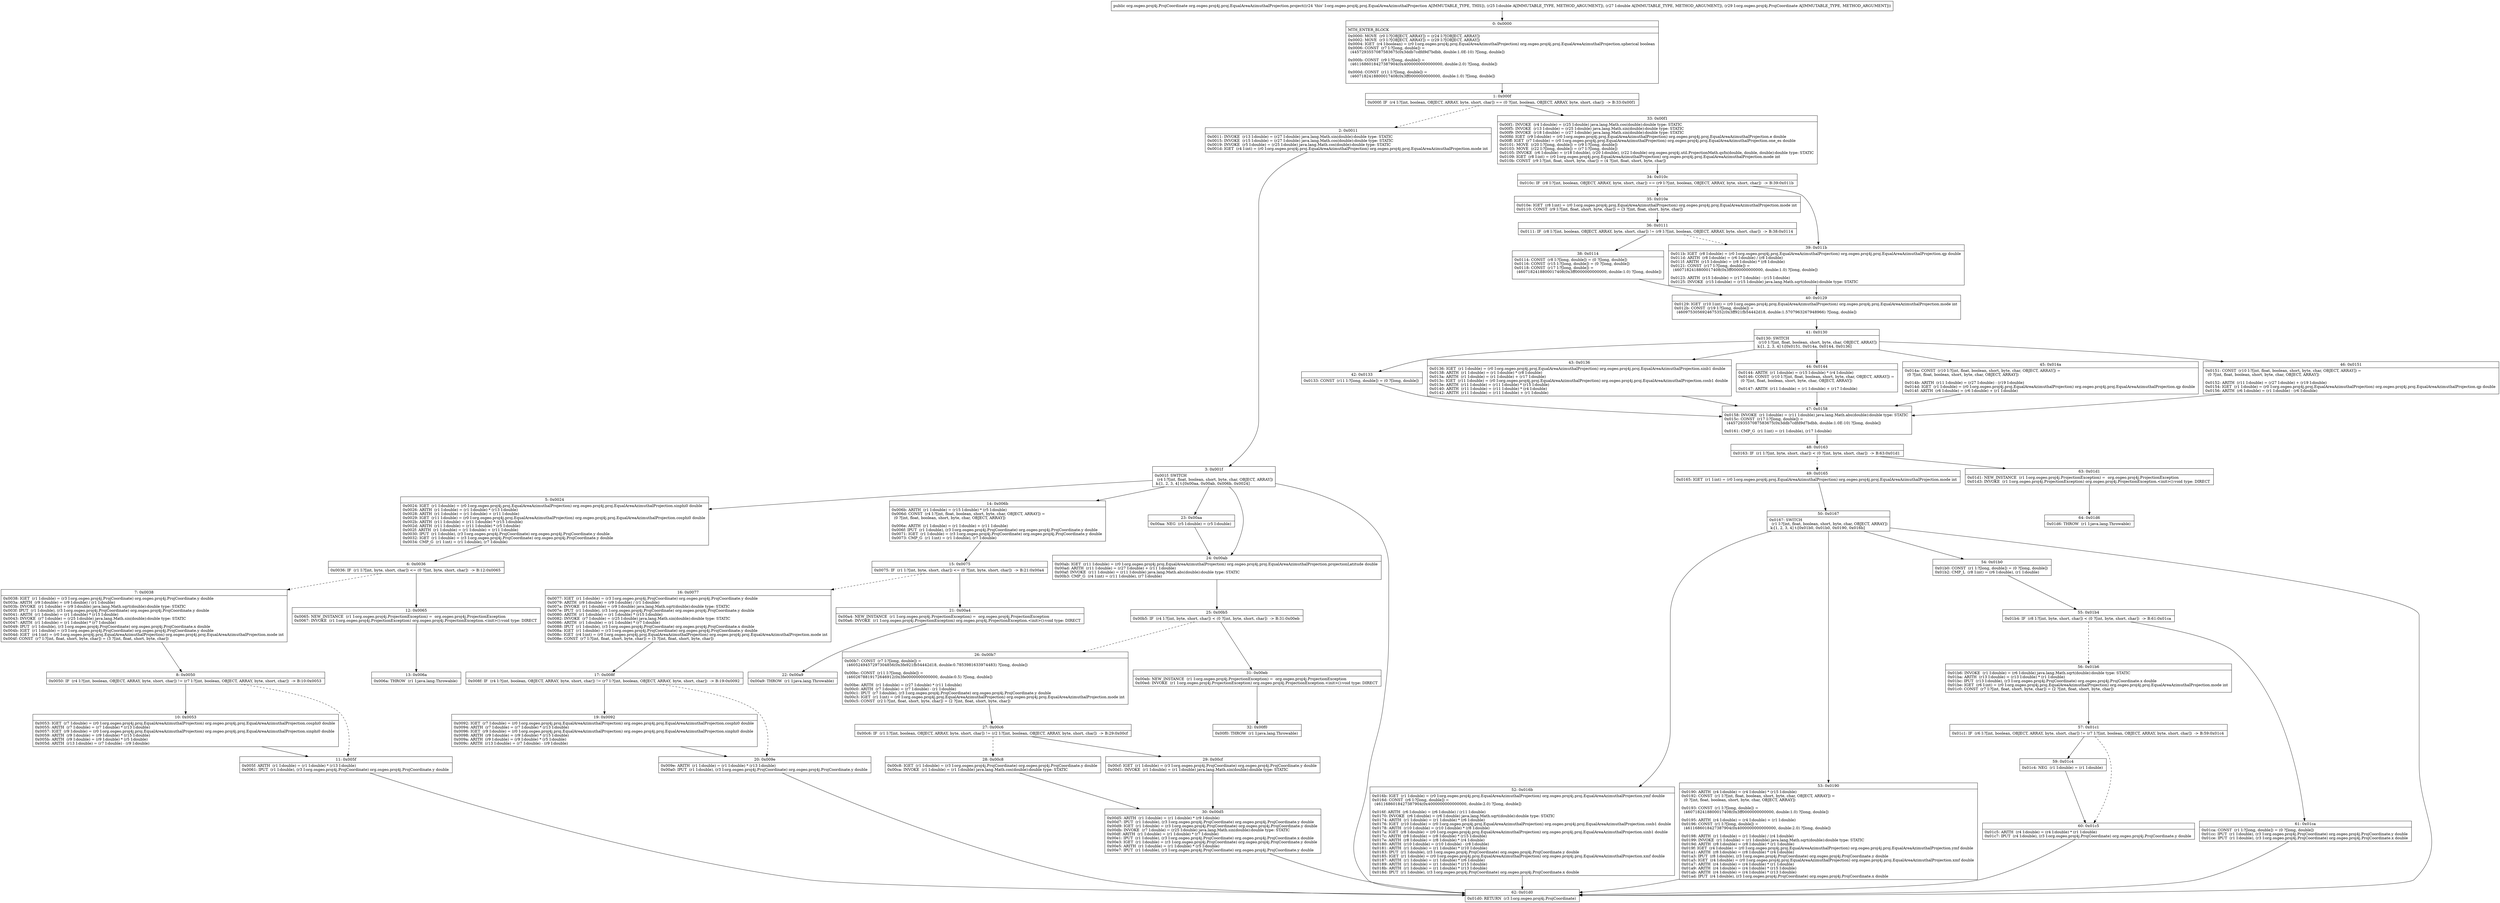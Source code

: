 digraph "CFG fororg.osgeo.proj4j.proj.EqualAreaAzimuthalProjection.project(DDLorg\/osgeo\/proj4j\/ProjCoordinate;)Lorg\/osgeo\/proj4j\/ProjCoordinate;" {
Node_0 [shape=record,label="{0\:\ 0x0000|MTH_ENTER_BLOCK\l|0x0000: MOVE  (r0 I:?[OBJECT, ARRAY]) = (r24 I:?[OBJECT, ARRAY]) \l0x0002: MOVE  (r3 I:?[OBJECT, ARRAY]) = (r29 I:?[OBJECT, ARRAY]) \l0x0004: IGET  (r4 I:boolean) = (r0 I:org.osgeo.proj4j.proj.EqualAreaAzimuthalProjection) org.osgeo.proj4j.proj.EqualAreaAzimuthalProjection.spherical boolean \l0x0006: CONST  (r7 I:?[long, double]) = \l  (4457293557087583675(0x3ddb7cdfd9d7bdbb, double:1.0E\-10) ?[long, double])\l \l0x000b: CONST  (r9 I:?[long, double]) = \l  (4611686018427387904(0x4000000000000000, double:2.0) ?[long, double])\l \l0x000d: CONST  (r11 I:?[long, double]) = \l  (4607182418800017408(0x3ff0000000000000, double:1.0) ?[long, double])\l \l}"];
Node_1 [shape=record,label="{1\:\ 0x000f|0x000f: IF  (r4 I:?[int, boolean, OBJECT, ARRAY, byte, short, char]) == (0 ?[int, boolean, OBJECT, ARRAY, byte, short, char])  \-\> B:33:0x00f1 \l}"];
Node_2 [shape=record,label="{2\:\ 0x0011|0x0011: INVOKE  (r13 I:double) = (r27 I:double) java.lang.Math.sin(double):double type: STATIC \l0x0015: INVOKE  (r15 I:double) = (r27 I:double) java.lang.Math.cos(double):double type: STATIC \l0x0019: INVOKE  (r5 I:double) = (r25 I:double) java.lang.Math.cos(double):double type: STATIC \l0x001d: IGET  (r4 I:int) = (r0 I:org.osgeo.proj4j.proj.EqualAreaAzimuthalProjection) org.osgeo.proj4j.proj.EqualAreaAzimuthalProjection.mode int \l}"];
Node_3 [shape=record,label="{3\:\ 0x001f|0x001f: SWITCH  \l  (r4 I:?[int, float, boolean, short, byte, char, OBJECT, ARRAY])\l k:[1, 2, 3, 4] t:[0x00aa, 0x00ab, 0x006b, 0x0024] \l}"];
Node_5 [shape=record,label="{5\:\ 0x0024|0x0024: IGET  (r1 I:double) = (r0 I:org.osgeo.proj4j.proj.EqualAreaAzimuthalProjection) org.osgeo.proj4j.proj.EqualAreaAzimuthalProjection.sinphi0 double \l0x0026: ARITH  (r1 I:double) = (r1 I:double) * (r13 I:double) \l0x0028: ARITH  (r1 I:double) = (r1 I:double) + (r11 I:double) \l0x0029: IGET  (r11 I:double) = (r0 I:org.osgeo.proj4j.proj.EqualAreaAzimuthalProjection) org.osgeo.proj4j.proj.EqualAreaAzimuthalProjection.cosphi0 double \l0x002b: ARITH  (r11 I:double) = (r11 I:double) * (r15 I:double) \l0x002d: ARITH  (r11 I:double) = (r11 I:double) * (r5 I:double) \l0x002f: ARITH  (r1 I:double) = (r1 I:double) + (r11 I:double) \l0x0030: IPUT  (r1 I:double), (r3 I:org.osgeo.proj4j.ProjCoordinate) org.osgeo.proj4j.ProjCoordinate.y double \l0x0032: IGET  (r1 I:double) = (r3 I:org.osgeo.proj4j.ProjCoordinate) org.osgeo.proj4j.ProjCoordinate.y double \l0x0034: CMP_G  (r1 I:int) = (r1 I:double), (r7 I:double) \l}"];
Node_6 [shape=record,label="{6\:\ 0x0036|0x0036: IF  (r1 I:?[int, byte, short, char]) \<= (0 ?[int, byte, short, char])  \-\> B:12:0x0065 \l}"];
Node_7 [shape=record,label="{7\:\ 0x0038|0x0038: IGET  (r1 I:double) = (r3 I:org.osgeo.proj4j.ProjCoordinate) org.osgeo.proj4j.ProjCoordinate.y double \l0x003a: ARITH  (r9 I:double) = (r9 I:double) \/ (r1 I:double) \l0x003b: INVOKE  (r1 I:double) = (r9 I:double) java.lang.Math.sqrt(double):double type: STATIC \l0x003f: IPUT  (r1 I:double), (r3 I:org.osgeo.proj4j.ProjCoordinate) org.osgeo.proj4j.ProjCoordinate.y double \l0x0041: ARITH  (r1 I:double) = (r1 I:double) * (r15 I:double) \l0x0043: INVOKE  (r7 I:double) = (r25 I:double) java.lang.Math.sin(double):double type: STATIC \l0x0047: ARITH  (r1 I:double) = (r1 I:double) * (r7 I:double) \l0x0049: IPUT  (r1 I:double), (r3 I:org.osgeo.proj4j.ProjCoordinate) org.osgeo.proj4j.ProjCoordinate.x double \l0x004b: IGET  (r1 I:double) = (r3 I:org.osgeo.proj4j.ProjCoordinate) org.osgeo.proj4j.ProjCoordinate.y double \l0x004d: IGET  (r4 I:int) = (r0 I:org.osgeo.proj4j.proj.EqualAreaAzimuthalProjection) org.osgeo.proj4j.proj.EqualAreaAzimuthalProjection.mode int \l0x004f: CONST  (r7 I:?[int, float, short, byte, char]) = (3 ?[int, float, short, byte, char]) \l}"];
Node_8 [shape=record,label="{8\:\ 0x0050|0x0050: IF  (r4 I:?[int, boolean, OBJECT, ARRAY, byte, short, char]) != (r7 I:?[int, boolean, OBJECT, ARRAY, byte, short, char])  \-\> B:10:0x0053 \l}"];
Node_10 [shape=record,label="{10\:\ 0x0053|0x0053: IGET  (r7 I:double) = (r0 I:org.osgeo.proj4j.proj.EqualAreaAzimuthalProjection) org.osgeo.proj4j.proj.EqualAreaAzimuthalProjection.cosphi0 double \l0x0055: ARITH  (r7 I:double) = (r7 I:double) * (r13 I:double) \l0x0057: IGET  (r9 I:double) = (r0 I:org.osgeo.proj4j.proj.EqualAreaAzimuthalProjection) org.osgeo.proj4j.proj.EqualAreaAzimuthalProjection.sinphi0 double \l0x0059: ARITH  (r9 I:double) = (r9 I:double) * (r15 I:double) \l0x005b: ARITH  (r9 I:double) = (r9 I:double) * (r5 I:double) \l0x005d: ARITH  (r13 I:double) = (r7 I:double) \- (r9 I:double) \l}"];
Node_11 [shape=record,label="{11\:\ 0x005f|0x005f: ARITH  (r1 I:double) = (r1 I:double) * (r13 I:double) \l0x0061: IPUT  (r1 I:double), (r3 I:org.osgeo.proj4j.ProjCoordinate) org.osgeo.proj4j.ProjCoordinate.y double \l}"];
Node_12 [shape=record,label="{12\:\ 0x0065|0x0065: NEW_INSTANCE  (r1 I:org.osgeo.proj4j.ProjectionException) =  org.osgeo.proj4j.ProjectionException \l0x0067: INVOKE  (r1 I:org.osgeo.proj4j.ProjectionException) org.osgeo.proj4j.ProjectionException.\<init\>():void type: DIRECT \l}"];
Node_13 [shape=record,label="{13\:\ 0x006a|0x006a: THROW  (r1 I:java.lang.Throwable) \l}"];
Node_14 [shape=record,label="{14\:\ 0x006b|0x006b: ARITH  (r1 I:double) = (r15 I:double) * (r5 I:double) \l0x006d: CONST  (r4 I:?[int, float, boolean, short, byte, char, OBJECT, ARRAY]) = \l  (0 ?[int, float, boolean, short, byte, char, OBJECT, ARRAY])\l \l0x006e: ARITH  (r1 I:double) = (r1 I:double) + (r11 I:double) \l0x006f: IPUT  (r1 I:double), (r3 I:org.osgeo.proj4j.ProjCoordinate) org.osgeo.proj4j.ProjCoordinate.y double \l0x0071: IGET  (r1 I:double) = (r3 I:org.osgeo.proj4j.ProjCoordinate) org.osgeo.proj4j.ProjCoordinate.y double \l0x0073: CMP_G  (r1 I:int) = (r1 I:double), (r7 I:double) \l}"];
Node_15 [shape=record,label="{15\:\ 0x0075|0x0075: IF  (r1 I:?[int, byte, short, char]) \<= (0 ?[int, byte, short, char])  \-\> B:21:0x00a4 \l}"];
Node_16 [shape=record,label="{16\:\ 0x0077|0x0077: IGET  (r1 I:double) = (r3 I:org.osgeo.proj4j.ProjCoordinate) org.osgeo.proj4j.ProjCoordinate.y double \l0x0079: ARITH  (r9 I:double) = (r9 I:double) \/ (r1 I:double) \l0x007a: INVOKE  (r1 I:double) = (r9 I:double) java.lang.Math.sqrt(double):double type: STATIC \l0x007e: IPUT  (r1 I:double), (r3 I:org.osgeo.proj4j.ProjCoordinate) org.osgeo.proj4j.ProjCoordinate.y double \l0x0080: ARITH  (r1 I:double) = (r1 I:double) * (r15 I:double) \l0x0082: INVOKE  (r7 I:double) = (r25 I:double) java.lang.Math.sin(double):double type: STATIC \l0x0086: ARITH  (r1 I:double) = (r1 I:double) * (r7 I:double) \l0x0088: IPUT  (r1 I:double), (r3 I:org.osgeo.proj4j.ProjCoordinate) org.osgeo.proj4j.ProjCoordinate.x double \l0x008a: IGET  (r1 I:double) = (r3 I:org.osgeo.proj4j.ProjCoordinate) org.osgeo.proj4j.ProjCoordinate.y double \l0x008c: IGET  (r4 I:int) = (r0 I:org.osgeo.proj4j.proj.EqualAreaAzimuthalProjection) org.osgeo.proj4j.proj.EqualAreaAzimuthalProjection.mode int \l0x008e: CONST  (r7 I:?[int, float, short, byte, char]) = (3 ?[int, float, short, byte, char]) \l}"];
Node_17 [shape=record,label="{17\:\ 0x008f|0x008f: IF  (r4 I:?[int, boolean, OBJECT, ARRAY, byte, short, char]) != (r7 I:?[int, boolean, OBJECT, ARRAY, byte, short, char])  \-\> B:19:0x0092 \l}"];
Node_19 [shape=record,label="{19\:\ 0x0092|0x0092: IGET  (r7 I:double) = (r0 I:org.osgeo.proj4j.proj.EqualAreaAzimuthalProjection) org.osgeo.proj4j.proj.EqualAreaAzimuthalProjection.cosphi0 double \l0x0094: ARITH  (r7 I:double) = (r7 I:double) * (r13 I:double) \l0x0096: IGET  (r9 I:double) = (r0 I:org.osgeo.proj4j.proj.EqualAreaAzimuthalProjection) org.osgeo.proj4j.proj.EqualAreaAzimuthalProjection.sinphi0 double \l0x0098: ARITH  (r9 I:double) = (r9 I:double) * (r15 I:double) \l0x009a: ARITH  (r9 I:double) = (r9 I:double) * (r5 I:double) \l0x009c: ARITH  (r13 I:double) = (r7 I:double) \- (r9 I:double) \l}"];
Node_20 [shape=record,label="{20\:\ 0x009e|0x009e: ARITH  (r1 I:double) = (r1 I:double) * (r13 I:double) \l0x00a0: IPUT  (r1 I:double), (r3 I:org.osgeo.proj4j.ProjCoordinate) org.osgeo.proj4j.ProjCoordinate.y double \l}"];
Node_21 [shape=record,label="{21\:\ 0x00a4|0x00a4: NEW_INSTANCE  (r1 I:org.osgeo.proj4j.ProjectionException) =  org.osgeo.proj4j.ProjectionException \l0x00a6: INVOKE  (r1 I:org.osgeo.proj4j.ProjectionException) org.osgeo.proj4j.ProjectionException.\<init\>():void type: DIRECT \l}"];
Node_22 [shape=record,label="{22\:\ 0x00a9|0x00a9: THROW  (r1 I:java.lang.Throwable) \l}"];
Node_23 [shape=record,label="{23\:\ 0x00aa|0x00aa: NEG  (r5 I:double) = (r5 I:double) \l}"];
Node_24 [shape=record,label="{24\:\ 0x00ab|0x00ab: IGET  (r11 I:double) = (r0 I:org.osgeo.proj4j.proj.EqualAreaAzimuthalProjection) org.osgeo.proj4j.proj.EqualAreaAzimuthalProjection.projectionLatitude double \l0x00ad: ARITH  (r11 I:double) = (r27 I:double) + (r11 I:double) \l0x00af: INVOKE  (r11 I:double) = (r11 I:double) java.lang.Math.abs(double):double type: STATIC \l0x00b3: CMP_G  (r4 I:int) = (r11 I:double), (r7 I:double) \l}"];
Node_25 [shape=record,label="{25\:\ 0x00b5|0x00b5: IF  (r4 I:?[int, byte, short, char]) \< (0 ?[int, byte, short, char])  \-\> B:31:0x00eb \l}"];
Node_26 [shape=record,label="{26\:\ 0x00b7|0x00b7: CONST  (r7 I:?[long, double]) = \l  (4605249457297304856(0x3fe921fb54442d18, double:0.7853981633974483) ?[long, double])\l \l0x00bc: CONST  (r11 I:?[long, double]) = \l  (4602678819172646912(0x3fe0000000000000, double:0.5) ?[long, double])\l \l0x00be: ARITH  (r1 I:double) = (r27 I:double) * (r11 I:double) \l0x00c0: ARITH  (r7 I:double) = (r7 I:double) \- (r1 I:double) \l0x00c1: IPUT  (r7 I:double), (r3 I:org.osgeo.proj4j.ProjCoordinate) org.osgeo.proj4j.ProjCoordinate.y double \l0x00c3: IGET  (r1 I:int) = (r0 I:org.osgeo.proj4j.proj.EqualAreaAzimuthalProjection) org.osgeo.proj4j.proj.EqualAreaAzimuthalProjection.mode int \l0x00c5: CONST  (r2 I:?[int, float, short, byte, char]) = (2 ?[int, float, short, byte, char]) \l}"];
Node_27 [shape=record,label="{27\:\ 0x00c6|0x00c6: IF  (r1 I:?[int, boolean, OBJECT, ARRAY, byte, short, char]) != (r2 I:?[int, boolean, OBJECT, ARRAY, byte, short, char])  \-\> B:29:0x00cf \l}"];
Node_28 [shape=record,label="{28\:\ 0x00c8|0x00c8: IGET  (r1 I:double) = (r3 I:org.osgeo.proj4j.ProjCoordinate) org.osgeo.proj4j.ProjCoordinate.y double \l0x00ca: INVOKE  (r1 I:double) = (r1 I:double) java.lang.Math.cos(double):double type: STATIC \l}"];
Node_29 [shape=record,label="{29\:\ 0x00cf|0x00cf: IGET  (r1 I:double) = (r3 I:org.osgeo.proj4j.ProjCoordinate) org.osgeo.proj4j.ProjCoordinate.y double \l0x00d1: INVOKE  (r1 I:double) = (r1 I:double) java.lang.Math.sin(double):double type: STATIC \l}"];
Node_30 [shape=record,label="{30\:\ 0x00d5|0x00d5: ARITH  (r1 I:double) = (r1 I:double) * (r9 I:double) \l0x00d7: IPUT  (r1 I:double), (r3 I:org.osgeo.proj4j.ProjCoordinate) org.osgeo.proj4j.ProjCoordinate.y double \l0x00d9: IGET  (r1 I:double) = (r3 I:org.osgeo.proj4j.ProjCoordinate) org.osgeo.proj4j.ProjCoordinate.y double \l0x00db: INVOKE  (r7 I:double) = (r25 I:double) java.lang.Math.sin(double):double type: STATIC \l0x00df: ARITH  (r1 I:double) = (r1 I:double) * (r7 I:double) \l0x00e1: IPUT  (r1 I:double), (r3 I:org.osgeo.proj4j.ProjCoordinate) org.osgeo.proj4j.ProjCoordinate.x double \l0x00e3: IGET  (r1 I:double) = (r3 I:org.osgeo.proj4j.ProjCoordinate) org.osgeo.proj4j.ProjCoordinate.y double \l0x00e5: ARITH  (r1 I:double) = (r1 I:double) * (r5 I:double) \l0x00e7: IPUT  (r1 I:double), (r3 I:org.osgeo.proj4j.ProjCoordinate) org.osgeo.proj4j.ProjCoordinate.y double \l}"];
Node_31 [shape=record,label="{31\:\ 0x00eb|0x00eb: NEW_INSTANCE  (r1 I:org.osgeo.proj4j.ProjectionException) =  org.osgeo.proj4j.ProjectionException \l0x00ed: INVOKE  (r1 I:org.osgeo.proj4j.ProjectionException) org.osgeo.proj4j.ProjectionException.\<init\>():void type: DIRECT \l}"];
Node_32 [shape=record,label="{32\:\ 0x00f0|0x00f0: THROW  (r1 I:java.lang.Throwable) \l}"];
Node_33 [shape=record,label="{33\:\ 0x00f1|0x00f1: INVOKE  (r4 I:double) = (r25 I:double) java.lang.Math.cos(double):double type: STATIC \l0x00f5: INVOKE  (r13 I:double) = (r25 I:double) java.lang.Math.sin(double):double type: STATIC \l0x00f9: INVOKE  (r18 I:double) = (r27 I:double) java.lang.Math.sin(double):double type: STATIC \l0x00fd: IGET  (r9 I:double) = (r0 I:org.osgeo.proj4j.proj.EqualAreaAzimuthalProjection) org.osgeo.proj4j.proj.EqualAreaAzimuthalProjection.e double \l0x00ff: IGET  (r7 I:double) = (r0 I:org.osgeo.proj4j.proj.EqualAreaAzimuthalProjection) org.osgeo.proj4j.proj.EqualAreaAzimuthalProjection.one_es double \l0x0101: MOVE  (r20 I:?[long, double]) = (r9 I:?[long, double]) \l0x0103: MOVE  (r22 I:?[long, double]) = (r7 I:?[long, double]) \l0x0105: INVOKE  (r6 I:double) = (r18 I:double), (r20 I:double), (r22 I:double) org.osgeo.proj4j.util.ProjectionMath.qsfn(double, double, double):double type: STATIC \l0x0109: IGET  (r8 I:int) = (r0 I:org.osgeo.proj4j.proj.EqualAreaAzimuthalProjection) org.osgeo.proj4j.proj.EqualAreaAzimuthalProjection.mode int \l0x010b: CONST  (r9 I:?[int, float, short, byte, char]) = (4 ?[int, float, short, byte, char]) \l}"];
Node_34 [shape=record,label="{34\:\ 0x010c|0x010c: IF  (r8 I:?[int, boolean, OBJECT, ARRAY, byte, short, char]) == (r9 I:?[int, boolean, OBJECT, ARRAY, byte, short, char])  \-\> B:39:0x011b \l}"];
Node_35 [shape=record,label="{35\:\ 0x010e|0x010e: IGET  (r8 I:int) = (r0 I:org.osgeo.proj4j.proj.EqualAreaAzimuthalProjection) org.osgeo.proj4j.proj.EqualAreaAzimuthalProjection.mode int \l0x0110: CONST  (r9 I:?[int, float, short, byte, char]) = (3 ?[int, float, short, byte, char]) \l}"];
Node_36 [shape=record,label="{36\:\ 0x0111|0x0111: IF  (r8 I:?[int, boolean, OBJECT, ARRAY, byte, short, char]) != (r9 I:?[int, boolean, OBJECT, ARRAY, byte, short, char])  \-\> B:38:0x0114 \l}"];
Node_38 [shape=record,label="{38\:\ 0x0114|0x0114: CONST  (r8 I:?[long, double]) = (0 ?[long, double]) \l0x0116: CONST  (r15 I:?[long, double]) = (0 ?[long, double]) \l0x0118: CONST  (r17 I:?[long, double]) = \l  (4607182418800017408(0x3ff0000000000000, double:1.0) ?[long, double])\l \l}"];
Node_39 [shape=record,label="{39\:\ 0x011b|0x011b: IGET  (r8 I:double) = (r0 I:org.osgeo.proj4j.proj.EqualAreaAzimuthalProjection) org.osgeo.proj4j.proj.EqualAreaAzimuthalProjection.qp double \l0x011d: ARITH  (r8 I:double) = (r6 I:double) \/ (r8 I:double) \l0x011f: ARITH  (r15 I:double) = (r8 I:double) * (r8 I:double) \l0x0121: CONST  (r17 I:?[long, double]) = \l  (4607182418800017408(0x3ff0000000000000, double:1.0) ?[long, double])\l \l0x0123: ARITH  (r15 I:double) = (r17 I:double) \- (r15 I:double) \l0x0125: INVOKE  (r15 I:double) = (r15 I:double) java.lang.Math.sqrt(double):double type: STATIC \l}"];
Node_40 [shape=record,label="{40\:\ 0x0129|0x0129: IGET  (r10 I:int) = (r0 I:org.osgeo.proj4j.proj.EqualAreaAzimuthalProjection) org.osgeo.proj4j.proj.EqualAreaAzimuthalProjection.mode int \l0x012b: CONST  (r19 I:?[long, double]) = \l  (4609753056924675352(0x3ff921fb54442d18, double:1.5707963267948966) ?[long, double])\l \l}"];
Node_41 [shape=record,label="{41\:\ 0x0130|0x0130: SWITCH  \l  (r10 I:?[int, float, boolean, short, byte, char, OBJECT, ARRAY])\l k:[1, 2, 3, 4] t:[0x0151, 0x014a, 0x0144, 0x0136] \l}"];
Node_42 [shape=record,label="{42\:\ 0x0133|0x0133: CONST  (r11 I:?[long, double]) = (0 ?[long, double]) \l}"];
Node_43 [shape=record,label="{43\:\ 0x0136|0x0136: IGET  (r1 I:double) = (r0 I:org.osgeo.proj4j.proj.EqualAreaAzimuthalProjection) org.osgeo.proj4j.proj.EqualAreaAzimuthalProjection.sinb1 double \l0x0138: ARITH  (r1 I:double) = (r1 I:double) * (r8 I:double) \l0x013a: ARITH  (r1 I:double) = (r1 I:double) + (r17 I:double) \l0x013c: IGET  (r11 I:double) = (r0 I:org.osgeo.proj4j.proj.EqualAreaAzimuthalProjection) org.osgeo.proj4j.proj.EqualAreaAzimuthalProjection.cosb1 double \l0x013e: ARITH  (r11 I:double) = (r11 I:double) * (r15 I:double) \l0x0140: ARITH  (r11 I:double) = (r11 I:double) * (r4 I:double) \l0x0142: ARITH  (r11 I:double) = (r11 I:double) + (r1 I:double) \l}"];
Node_44 [shape=record,label="{44\:\ 0x0144|0x0144: ARITH  (r1 I:double) = (r15 I:double) * (r4 I:double) \l0x0146: CONST  (r10 I:?[int, float, boolean, short, byte, char, OBJECT, ARRAY]) = \l  (0 ?[int, float, boolean, short, byte, char, OBJECT, ARRAY])\l \l0x0147: ARITH  (r11 I:double) = (r1 I:double) + (r17 I:double) \l}"];
Node_45 [shape=record,label="{45\:\ 0x014a|0x014a: CONST  (r10 I:?[int, float, boolean, short, byte, char, OBJECT, ARRAY]) = \l  (0 ?[int, float, boolean, short, byte, char, OBJECT, ARRAY])\l \l0x014b: ARITH  (r11 I:double) = (r27 I:double) \- (r19 I:double) \l0x014d: IGET  (r1 I:double) = (r0 I:org.osgeo.proj4j.proj.EqualAreaAzimuthalProjection) org.osgeo.proj4j.proj.EqualAreaAzimuthalProjection.qp double \l0x014f: ARITH  (r6 I:double) = (r6 I:double) + (r1 I:double) \l}"];
Node_46 [shape=record,label="{46\:\ 0x0151|0x0151: CONST  (r10 I:?[int, float, boolean, short, byte, char, OBJECT, ARRAY]) = \l  (0 ?[int, float, boolean, short, byte, char, OBJECT, ARRAY])\l \l0x0152: ARITH  (r11 I:double) = (r27 I:double) + (r19 I:double) \l0x0154: IGET  (r1 I:double) = (r0 I:org.osgeo.proj4j.proj.EqualAreaAzimuthalProjection) org.osgeo.proj4j.proj.EqualAreaAzimuthalProjection.qp double \l0x0156: ARITH  (r6 I:double) = (r1 I:double) \- (r6 I:double) \l}"];
Node_47 [shape=record,label="{47\:\ 0x0158|0x0158: INVOKE  (r1 I:double) = (r11 I:double) java.lang.Math.abs(double):double type: STATIC \l0x015c: CONST  (r17 I:?[long, double]) = \l  (4457293557087583675(0x3ddb7cdfd9d7bdbb, double:1.0E\-10) ?[long, double])\l \l0x0161: CMP_G  (r1 I:int) = (r1 I:double), (r17 I:double) \l}"];
Node_48 [shape=record,label="{48\:\ 0x0163|0x0163: IF  (r1 I:?[int, byte, short, char]) \< (0 ?[int, byte, short, char])  \-\> B:63:0x01d1 \l}"];
Node_49 [shape=record,label="{49\:\ 0x0165|0x0165: IGET  (r1 I:int) = (r0 I:org.osgeo.proj4j.proj.EqualAreaAzimuthalProjection) org.osgeo.proj4j.proj.EqualAreaAzimuthalProjection.mode int \l}"];
Node_50 [shape=record,label="{50\:\ 0x0167|0x0167: SWITCH  \l  (r1 I:?[int, float, boolean, short, byte, char, OBJECT, ARRAY])\l k:[1, 2, 3, 4] t:[0x01b0, 0x01b0, 0x0190, 0x016b] \l}"];
Node_52 [shape=record,label="{52\:\ 0x016b|0x016b: IGET  (r1 I:double) = (r0 I:org.osgeo.proj4j.proj.EqualAreaAzimuthalProjection) org.osgeo.proj4j.proj.EqualAreaAzimuthalProjection.ymf double \l0x016d: CONST  (r6 I:?[long, double]) = \l  (4611686018427387904(0x4000000000000000, double:2.0) ?[long, double])\l \l0x016f: ARITH  (r6 I:double) = (r6 I:double) \/ (r11 I:double) \l0x0170: INVOKE  (r6 I:double) = (r6 I:double) java.lang.Math.sqrt(double):double type: STATIC \l0x0174: ARITH  (r1 I:double) = (r1 I:double) * (r6 I:double) \l0x0176: IGET  (r10 I:double) = (r0 I:org.osgeo.proj4j.proj.EqualAreaAzimuthalProjection) org.osgeo.proj4j.proj.EqualAreaAzimuthalProjection.cosb1 double \l0x0178: ARITH  (r10 I:double) = (r10 I:double) * (r8 I:double) \l0x017a: IGET  (r8 I:double) = (r0 I:org.osgeo.proj4j.proj.EqualAreaAzimuthalProjection) org.osgeo.proj4j.proj.EqualAreaAzimuthalProjection.sinb1 double \l0x017c: ARITH  (r8 I:double) = (r8 I:double) * (r15 I:double) \l0x017e: ARITH  (r8 I:double) = (r8 I:double) * (r4 I:double) \l0x0180: ARITH  (r10 I:double) = (r10 I:double) \- (r8 I:double) \l0x0181: ARITH  (r1 I:double) = (r1 I:double) * (r10 I:double) \l0x0183: IPUT  (r1 I:double), (r3 I:org.osgeo.proj4j.ProjCoordinate) org.osgeo.proj4j.ProjCoordinate.y double \l0x0185: IGET  (r1 I:double) = (r0 I:org.osgeo.proj4j.proj.EqualAreaAzimuthalProjection) org.osgeo.proj4j.proj.EqualAreaAzimuthalProjection.xmf double \l0x0187: ARITH  (r1 I:double) = (r1 I:double) * (r6 I:double) \l0x0189: ARITH  (r1 I:double) = (r1 I:double) * (r15 I:double) \l0x018b: ARITH  (r1 I:double) = (r1 I:double) * (r13 I:double) \l0x018d: IPUT  (r1 I:double), (r3 I:org.osgeo.proj4j.ProjCoordinate) org.osgeo.proj4j.ProjCoordinate.x double \l}"];
Node_53 [shape=record,label="{53\:\ 0x0190|0x0190: ARITH  (r4 I:double) = (r4 I:double) * (r15 I:double) \l0x0192: CONST  (r1 I:?[int, float, boolean, short, byte, char, OBJECT, ARRAY]) = \l  (0 ?[int, float, boolean, short, byte, char, OBJECT, ARRAY])\l \l0x0193: CONST  (r1 I:?[long, double]) = \l  (4607182418800017408(0x3ff0000000000000, double:1.0) ?[long, double])\l \l0x0195: ARITH  (r4 I:double) = (r4 I:double) + (r1 I:double) \l0x0196: CONST  (r1 I:?[long, double]) = \l  (4611686018427387904(0x4000000000000000, double:2.0) ?[long, double])\l \l0x0198: ARITH  (r1 I:double) = (r1 I:double) \/ (r4 I:double) \l0x0199: INVOKE  (r1 I:double) = (r1 I:double) java.lang.Math.sqrt(double):double type: STATIC \l0x019d: ARITH  (r8 I:double) = (r8 I:double) * (r1 I:double) \l0x019f: IGET  (r4 I:double) = (r0 I:org.osgeo.proj4j.proj.EqualAreaAzimuthalProjection) org.osgeo.proj4j.proj.EqualAreaAzimuthalProjection.ymf double \l0x01a1: ARITH  (r8 I:double) = (r8 I:double) * (r4 I:double) \l0x01a3: IPUT  (r8 I:double), (r3 I:org.osgeo.proj4j.ProjCoordinate) org.osgeo.proj4j.ProjCoordinate.y double \l0x01a5: IGET  (r4 I:double) = (r0 I:org.osgeo.proj4j.proj.EqualAreaAzimuthalProjection) org.osgeo.proj4j.proj.EqualAreaAzimuthalProjection.xmf double \l0x01a7: ARITH  (r4 I:double) = (r4 I:double) * (r1 I:double) \l0x01a9: ARITH  (r4 I:double) = (r4 I:double) * (r15 I:double) \l0x01ab: ARITH  (r4 I:double) = (r4 I:double) * (r13 I:double) \l0x01ad: IPUT  (r4 I:double), (r3 I:org.osgeo.proj4j.ProjCoordinate) org.osgeo.proj4j.ProjCoordinate.x double \l}"];
Node_54 [shape=record,label="{54\:\ 0x01b0|0x01b0: CONST  (r1 I:?[long, double]) = (0 ?[long, double]) \l0x01b2: CMP_L  (r8 I:int) = (r6 I:double), (r1 I:double) \l}"];
Node_55 [shape=record,label="{55\:\ 0x01b4|0x01b4: IF  (r8 I:?[int, byte, short, char]) \< (0 ?[int, byte, short, char])  \-\> B:61:0x01ca \l}"];
Node_56 [shape=record,label="{56\:\ 0x01b6|0x01b6: INVOKE  (r1 I:double) = (r6 I:double) java.lang.Math.sqrt(double):double type: STATIC \l0x01ba: ARITH  (r13 I:double) = (r13 I:double) * (r1 I:double) \l0x01bc: IPUT  (r13 I:double), (r3 I:org.osgeo.proj4j.ProjCoordinate) org.osgeo.proj4j.ProjCoordinate.x double \l0x01be: IGET  (r6 I:int) = (r0 I:org.osgeo.proj4j.proj.EqualAreaAzimuthalProjection) org.osgeo.proj4j.proj.EqualAreaAzimuthalProjection.mode int \l0x01c0: CONST  (r7 I:?[int, float, short, byte, char]) = (2 ?[int, float, short, byte, char]) \l}"];
Node_57 [shape=record,label="{57\:\ 0x01c1|0x01c1: IF  (r6 I:?[int, boolean, OBJECT, ARRAY, byte, short, char]) != (r7 I:?[int, boolean, OBJECT, ARRAY, byte, short, char])  \-\> B:59:0x01c4 \l}"];
Node_59 [shape=record,label="{59\:\ 0x01c4|0x01c4: NEG  (r1 I:double) = (r1 I:double) \l}"];
Node_60 [shape=record,label="{60\:\ 0x01c5|0x01c5: ARITH  (r4 I:double) = (r4 I:double) * (r1 I:double) \l0x01c7: IPUT  (r4 I:double), (r3 I:org.osgeo.proj4j.ProjCoordinate) org.osgeo.proj4j.ProjCoordinate.y double \l}"];
Node_61 [shape=record,label="{61\:\ 0x01ca|0x01ca: CONST  (r1 I:?[long, double]) = (0 ?[long, double]) \l0x01cc: IPUT  (r1 I:double), (r3 I:org.osgeo.proj4j.ProjCoordinate) org.osgeo.proj4j.ProjCoordinate.y double \l0x01ce: IPUT  (r1 I:double), (r3 I:org.osgeo.proj4j.ProjCoordinate) org.osgeo.proj4j.ProjCoordinate.x double \l}"];
Node_62 [shape=record,label="{62\:\ 0x01d0|0x01d0: RETURN  (r3 I:org.osgeo.proj4j.ProjCoordinate) \l}"];
Node_63 [shape=record,label="{63\:\ 0x01d1|0x01d1: NEW_INSTANCE  (r1 I:org.osgeo.proj4j.ProjectionException) =  org.osgeo.proj4j.ProjectionException \l0x01d3: INVOKE  (r1 I:org.osgeo.proj4j.ProjectionException) org.osgeo.proj4j.ProjectionException.\<init\>():void type: DIRECT \l}"];
Node_64 [shape=record,label="{64\:\ 0x01d6|0x01d6: THROW  (r1 I:java.lang.Throwable) \l}"];
MethodNode[shape=record,label="{public org.osgeo.proj4j.ProjCoordinate org.osgeo.proj4j.proj.EqualAreaAzimuthalProjection.project((r24 'this' I:org.osgeo.proj4j.proj.EqualAreaAzimuthalProjection A[IMMUTABLE_TYPE, THIS]), (r25 I:double A[IMMUTABLE_TYPE, METHOD_ARGUMENT]), (r27 I:double A[IMMUTABLE_TYPE, METHOD_ARGUMENT]), (r29 I:org.osgeo.proj4j.ProjCoordinate A[IMMUTABLE_TYPE, METHOD_ARGUMENT])) }"];
MethodNode -> Node_0;
Node_0 -> Node_1;
Node_1 -> Node_2[style=dashed];
Node_1 -> Node_33;
Node_2 -> Node_3;
Node_3 -> Node_5;
Node_3 -> Node_14;
Node_3 -> Node_23;
Node_3 -> Node_24;
Node_3 -> Node_62;
Node_5 -> Node_6;
Node_6 -> Node_7[style=dashed];
Node_6 -> Node_12;
Node_7 -> Node_8;
Node_8 -> Node_10;
Node_8 -> Node_11[style=dashed];
Node_10 -> Node_11;
Node_11 -> Node_62;
Node_12 -> Node_13;
Node_14 -> Node_15;
Node_15 -> Node_16[style=dashed];
Node_15 -> Node_21;
Node_16 -> Node_17;
Node_17 -> Node_19;
Node_17 -> Node_20[style=dashed];
Node_19 -> Node_20;
Node_20 -> Node_62;
Node_21 -> Node_22;
Node_23 -> Node_24;
Node_24 -> Node_25;
Node_25 -> Node_26[style=dashed];
Node_25 -> Node_31;
Node_26 -> Node_27;
Node_27 -> Node_28[style=dashed];
Node_27 -> Node_29;
Node_28 -> Node_30;
Node_29 -> Node_30;
Node_30 -> Node_62;
Node_31 -> Node_32;
Node_33 -> Node_34;
Node_34 -> Node_35[style=dashed];
Node_34 -> Node_39;
Node_35 -> Node_36;
Node_36 -> Node_38;
Node_36 -> Node_39[style=dashed];
Node_38 -> Node_40;
Node_39 -> Node_40;
Node_40 -> Node_41;
Node_41 -> Node_42;
Node_41 -> Node_43;
Node_41 -> Node_44;
Node_41 -> Node_45;
Node_41 -> Node_46;
Node_42 -> Node_47;
Node_43 -> Node_47;
Node_44 -> Node_47;
Node_45 -> Node_47;
Node_46 -> Node_47;
Node_47 -> Node_48;
Node_48 -> Node_49[style=dashed];
Node_48 -> Node_63;
Node_49 -> Node_50;
Node_50 -> Node_52;
Node_50 -> Node_53;
Node_50 -> Node_54;
Node_50 -> Node_62;
Node_52 -> Node_62;
Node_53 -> Node_62;
Node_54 -> Node_55;
Node_55 -> Node_56[style=dashed];
Node_55 -> Node_61;
Node_56 -> Node_57;
Node_57 -> Node_59;
Node_57 -> Node_60[style=dashed];
Node_59 -> Node_60;
Node_60 -> Node_62;
Node_61 -> Node_62;
Node_63 -> Node_64;
}


